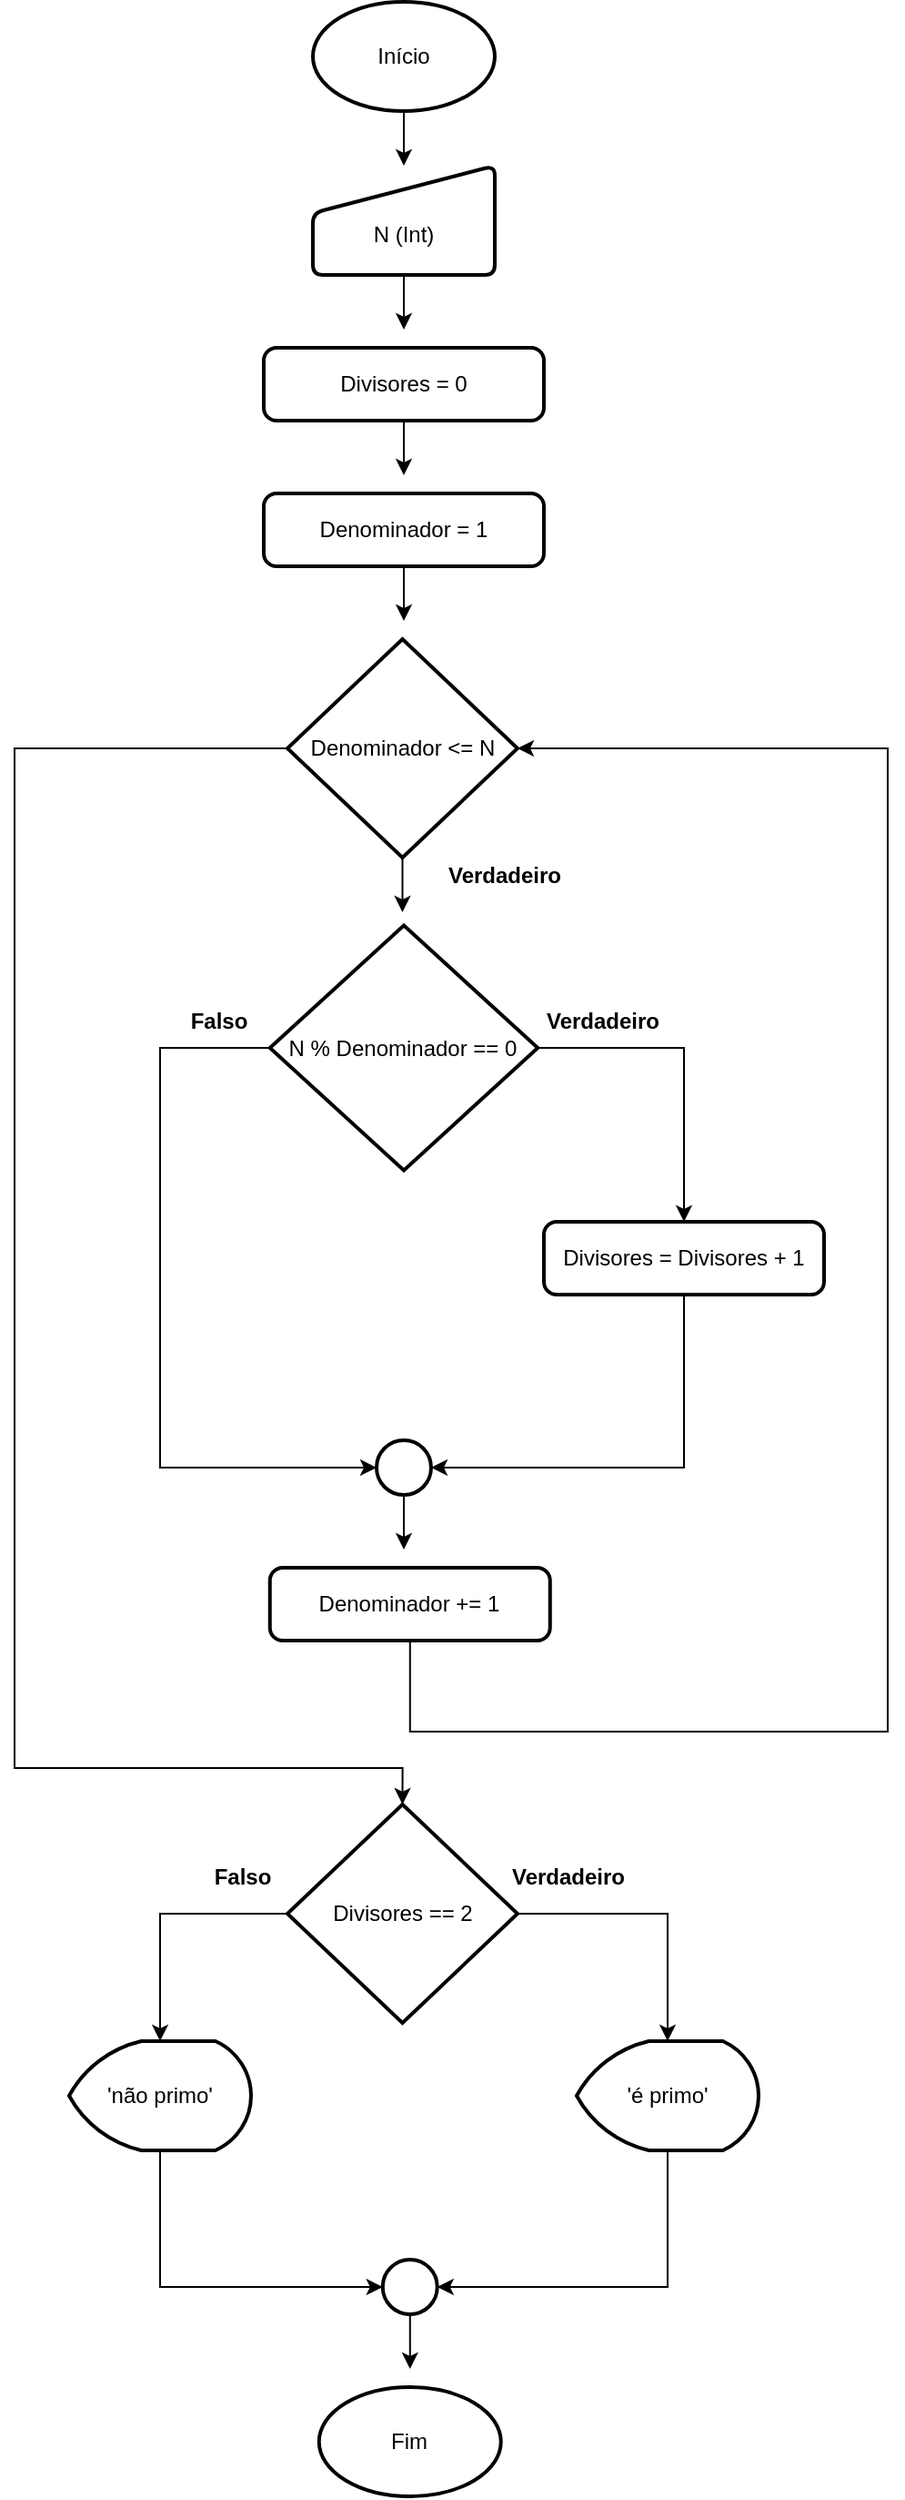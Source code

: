 <mxfile version="12.9.9" type="device"><diagram id="G5GEaN87RxErXidM5sEc" name="Página-1"><mxGraphModel dx="536" dy="813" grid="1" gridSize="10" guides="1" tooltips="1" connect="1" arrows="1" fold="1" page="1" pageScale="1" pageWidth="827" pageHeight="1169" math="0" shadow="0"><root><mxCell id="0"/><mxCell id="1" parent="0"/><mxCell id="44_xwJkiwzuO2t0uRPPU-40" style="edgeStyle=orthogonalEdgeStyle;rounded=0;orthogonalLoop=1;jettySize=auto;html=1;entryX=1;entryY=0.5;entryDx=0;entryDy=0;entryPerimeter=0;" edge="1" parent="1" source="44_xwJkiwzuO2t0uRPPU-1" target="44_xwJkiwzuO2t0uRPPU-39"><mxGeometry relative="1" as="geometry"><Array as="points"><mxPoint x="559" y="1265"/></Array></mxGeometry></mxCell><mxCell id="44_xwJkiwzuO2t0uRPPU-1" value="'é primo'" style="strokeWidth=2;html=1;shape=mxgraph.flowchart.display;whiteSpace=wrap;" vertex="1" parent="1"><mxGeometry x="509" y="1130" width="100" height="60" as="geometry"/></mxCell><mxCell id="44_xwJkiwzuO2t0uRPPU-10" style="edgeStyle=orthogonalEdgeStyle;rounded=0;orthogonalLoop=1;jettySize=auto;html=1;" edge="1" parent="1" source="44_xwJkiwzuO2t0uRPPU-2"><mxGeometry relative="1" as="geometry"><mxPoint x="414" y="270" as="targetPoint"/></mxGeometry></mxCell><mxCell id="44_xwJkiwzuO2t0uRPPU-2" value="Divisores = 0" style="rounded=1;whiteSpace=wrap;html=1;absoluteArcSize=1;arcSize=14;strokeWidth=2;" vertex="1" parent="1"><mxGeometry x="337" y="200" width="154" height="40" as="geometry"/></mxCell><mxCell id="44_xwJkiwzuO2t0uRPPU-13" style="edgeStyle=orthogonalEdgeStyle;rounded=0;orthogonalLoop=1;jettySize=auto;html=1;" edge="1" parent="1" source="44_xwJkiwzuO2t0uRPPU-3"><mxGeometry relative="1" as="geometry"><mxPoint x="413.25" y="510" as="targetPoint"/></mxGeometry></mxCell><mxCell id="44_xwJkiwzuO2t0uRPPU-31" style="edgeStyle=orthogonalEdgeStyle;rounded=0;orthogonalLoop=1;jettySize=auto;html=1;entryX=0.5;entryY=0;entryDx=0;entryDy=0;entryPerimeter=0;" edge="1" parent="1" source="44_xwJkiwzuO2t0uRPPU-3" target="44_xwJkiwzuO2t0uRPPU-30"><mxGeometry relative="1" as="geometry"><Array as="points"><mxPoint x="200" y="420"/><mxPoint x="200" y="980"/><mxPoint x="413" y="980"/></Array></mxGeometry></mxCell><mxCell id="44_xwJkiwzuO2t0uRPPU-3" value="Denominador &amp;lt;= N" style="strokeWidth=2;html=1;shape=mxgraph.flowchart.decision;whiteSpace=wrap;" vertex="1" parent="1"><mxGeometry x="350" y="360" width="126.5" height="120" as="geometry"/></mxCell><mxCell id="44_xwJkiwzuO2t0uRPPU-7" style="edgeStyle=orthogonalEdgeStyle;rounded=0;orthogonalLoop=1;jettySize=auto;html=1;" edge="1" parent="1" source="44_xwJkiwzuO2t0uRPPU-4"><mxGeometry relative="1" as="geometry"><mxPoint x="414" y="190" as="targetPoint"/></mxGeometry></mxCell><mxCell id="44_xwJkiwzuO2t0uRPPU-4" value="&lt;br&gt;N (Int)" style="html=1;strokeWidth=2;shape=manualInput;whiteSpace=wrap;rounded=1;size=26;arcSize=11;" vertex="1" parent="1"><mxGeometry x="364" y="100" width="100" height="60" as="geometry"/></mxCell><mxCell id="44_xwJkiwzuO2t0uRPPU-6" style="edgeStyle=orthogonalEdgeStyle;rounded=0;orthogonalLoop=1;jettySize=auto;html=1;entryX=0.5;entryY=0;entryDx=0;entryDy=0;" edge="1" parent="1" source="44_xwJkiwzuO2t0uRPPU-5" target="44_xwJkiwzuO2t0uRPPU-4"><mxGeometry relative="1" as="geometry"/></mxCell><mxCell id="44_xwJkiwzuO2t0uRPPU-5" value="Início" style="strokeWidth=2;html=1;shape=mxgraph.flowchart.start_1;whiteSpace=wrap;" vertex="1" parent="1"><mxGeometry x="364" y="10" width="100" height="60" as="geometry"/></mxCell><mxCell id="44_xwJkiwzuO2t0uRPPU-11" style="edgeStyle=orthogonalEdgeStyle;rounded=0;orthogonalLoop=1;jettySize=auto;html=1;" edge="1" parent="1" source="44_xwJkiwzuO2t0uRPPU-8"><mxGeometry relative="1" as="geometry"><mxPoint x="414" y="350" as="targetPoint"/></mxGeometry></mxCell><mxCell id="44_xwJkiwzuO2t0uRPPU-8" value="Denominador = 1" style="rounded=1;whiteSpace=wrap;html=1;absoluteArcSize=1;arcSize=14;strokeWidth=2;" vertex="1" parent="1"><mxGeometry x="337" y="280" width="154" height="40" as="geometry"/></mxCell><mxCell id="44_xwJkiwzuO2t0uRPPU-17" style="edgeStyle=orthogonalEdgeStyle;rounded=0;orthogonalLoop=1;jettySize=auto;html=1;entryX=0.5;entryY=0;entryDx=0;entryDy=0;exitX=1;exitY=0.5;exitDx=0;exitDy=0;exitPerimeter=0;" edge="1" parent="1" source="44_xwJkiwzuO2t0uRPPU-12" target="44_xwJkiwzuO2t0uRPPU-15"><mxGeometry relative="1" as="geometry"><mxPoint x="414.005" y="680" as="targetPoint"/></mxGeometry></mxCell><mxCell id="44_xwJkiwzuO2t0uRPPU-24" style="edgeStyle=orthogonalEdgeStyle;rounded=0;orthogonalLoop=1;jettySize=auto;html=1;entryX=0;entryY=0.5;entryDx=0;entryDy=0;entryPerimeter=0;" edge="1" parent="1" source="44_xwJkiwzuO2t0uRPPU-12" target="44_xwJkiwzuO2t0uRPPU-22"><mxGeometry relative="1" as="geometry"><Array as="points"><mxPoint x="280" y="585"/><mxPoint x="280" y="815"/></Array></mxGeometry></mxCell><mxCell id="44_xwJkiwzuO2t0uRPPU-12" value="N % Denominador == 0" style="strokeWidth=2;html=1;shape=mxgraph.flowchart.decision;whiteSpace=wrap;" vertex="1" parent="1"><mxGeometry x="340.38" y="517.25" width="147.25" height="134.5" as="geometry"/></mxCell><mxCell id="44_xwJkiwzuO2t0uRPPU-25" style="edgeStyle=orthogonalEdgeStyle;rounded=0;orthogonalLoop=1;jettySize=auto;html=1;entryX=1;entryY=0.5;entryDx=0;entryDy=0;entryPerimeter=0;" edge="1" parent="1" source="44_xwJkiwzuO2t0uRPPU-15" target="44_xwJkiwzuO2t0uRPPU-22"><mxGeometry relative="1" as="geometry"><Array as="points"><mxPoint x="568" y="815"/></Array></mxGeometry></mxCell><mxCell id="44_xwJkiwzuO2t0uRPPU-15" value="Divisores = Divisores + 1" style="rounded=1;whiteSpace=wrap;html=1;absoluteArcSize=1;arcSize=14;strokeWidth=2;" vertex="1" parent="1"><mxGeometry x="491" y="680" width="154" height="40" as="geometry"/></mxCell><mxCell id="44_xwJkiwzuO2t0uRPPU-18" value="Verdadeiro" style="text;html=1;align=center;verticalAlign=middle;resizable=0;points=[];autosize=1;fontStyle=1" vertex="1" parent="1"><mxGeometry x="482.63" y="560" width="80" height="20" as="geometry"/></mxCell><mxCell id="44_xwJkiwzuO2t0uRPPU-27" style="edgeStyle=orthogonalEdgeStyle;rounded=0;orthogonalLoop=1;jettySize=auto;html=1;" edge="1" parent="1" source="44_xwJkiwzuO2t0uRPPU-22"><mxGeometry relative="1" as="geometry"><mxPoint x="414" y="860" as="targetPoint"/></mxGeometry></mxCell><mxCell id="44_xwJkiwzuO2t0uRPPU-22" value="" style="strokeWidth=2;html=1;shape=mxgraph.flowchart.start_2;whiteSpace=wrap;" vertex="1" parent="1"><mxGeometry x="399" y="800" width="30" height="30" as="geometry"/></mxCell><mxCell id="44_xwJkiwzuO2t0uRPPU-23" value="Falso" style="text;html=1;align=center;verticalAlign=middle;resizable=0;points=[];autosize=1;fontStyle=1" vertex="1" parent="1"><mxGeometry x="287" y="560" width="50" height="20" as="geometry"/></mxCell><mxCell id="44_xwJkiwzuO2t0uRPPU-28" style="edgeStyle=orthogonalEdgeStyle;rounded=0;orthogonalLoop=1;jettySize=auto;html=1;entryX=1;entryY=0.5;entryDx=0;entryDy=0;entryPerimeter=0;" edge="1" parent="1" source="44_xwJkiwzuO2t0uRPPU-26" target="44_xwJkiwzuO2t0uRPPU-3"><mxGeometry relative="1" as="geometry"><Array as="points"><mxPoint x="417" y="960"/><mxPoint x="680" y="960"/><mxPoint x="680" y="420"/></Array></mxGeometry></mxCell><mxCell id="44_xwJkiwzuO2t0uRPPU-26" value="Denominador += 1" style="rounded=1;whiteSpace=wrap;html=1;absoluteArcSize=1;arcSize=14;strokeWidth=2;" vertex="1" parent="1"><mxGeometry x="340.38" y="870" width="154" height="40" as="geometry"/></mxCell><mxCell id="44_xwJkiwzuO2t0uRPPU-29" value="Verdadeiro" style="text;html=1;align=center;verticalAlign=middle;resizable=0;points=[];autosize=1;fontStyle=1" vertex="1" parent="1"><mxGeometry x="429" y="480" width="80" height="20" as="geometry"/></mxCell><mxCell id="44_xwJkiwzuO2t0uRPPU-36" style="edgeStyle=orthogonalEdgeStyle;rounded=0;orthogonalLoop=1;jettySize=auto;html=1;entryX=0.5;entryY=0;entryDx=0;entryDy=0;entryPerimeter=0;" edge="1" parent="1" source="44_xwJkiwzuO2t0uRPPU-30" target="44_xwJkiwzuO2t0uRPPU-1"><mxGeometry relative="1" as="geometry"/></mxCell><mxCell id="44_xwJkiwzuO2t0uRPPU-38" style="edgeStyle=orthogonalEdgeStyle;rounded=0;orthogonalLoop=1;jettySize=auto;html=1;entryX=0.5;entryY=0;entryDx=0;entryDy=0;entryPerimeter=0;" edge="1" parent="1" source="44_xwJkiwzuO2t0uRPPU-30" target="44_xwJkiwzuO2t0uRPPU-37"><mxGeometry relative="1" as="geometry"><Array as="points"><mxPoint x="280" y="1060"/><mxPoint x="280" y="1130"/></Array></mxGeometry></mxCell><mxCell id="44_xwJkiwzuO2t0uRPPU-30" value="Divisores == 2" style="strokeWidth=2;html=1;shape=mxgraph.flowchart.decision;whiteSpace=wrap;" vertex="1" parent="1"><mxGeometry x="350" y="1000" width="126.5" height="120" as="geometry"/></mxCell><mxCell id="44_xwJkiwzuO2t0uRPPU-34" value="Verdadeiro" style="text;html=1;align=center;verticalAlign=middle;resizable=0;points=[];autosize=1;fontStyle=1" vertex="1" parent="1"><mxGeometry x="464" y="1030" width="80" height="20" as="geometry"/></mxCell><mxCell id="44_xwJkiwzuO2t0uRPPU-35" value="Falso" style="text;html=1;align=center;verticalAlign=middle;resizable=0;points=[];autosize=1;fontStyle=1" vertex="1" parent="1"><mxGeometry x="300" y="1030" width="50" height="20" as="geometry"/></mxCell><mxCell id="44_xwJkiwzuO2t0uRPPU-41" style="edgeStyle=orthogonalEdgeStyle;rounded=0;orthogonalLoop=1;jettySize=auto;html=1;entryX=0;entryY=0.5;entryDx=0;entryDy=0;entryPerimeter=0;" edge="1" parent="1" source="44_xwJkiwzuO2t0uRPPU-37" target="44_xwJkiwzuO2t0uRPPU-39"><mxGeometry relative="1" as="geometry"><Array as="points"><mxPoint x="280" y="1265"/></Array></mxGeometry></mxCell><mxCell id="44_xwJkiwzuO2t0uRPPU-37" value="'não primo'" style="strokeWidth=2;html=1;shape=mxgraph.flowchart.display;whiteSpace=wrap;" vertex="1" parent="1"><mxGeometry x="230" y="1130" width="100" height="60" as="geometry"/></mxCell><mxCell id="44_xwJkiwzuO2t0uRPPU-43" style="edgeStyle=orthogonalEdgeStyle;rounded=0;orthogonalLoop=1;jettySize=auto;html=1;" edge="1" parent="1" source="44_xwJkiwzuO2t0uRPPU-39"><mxGeometry relative="1" as="geometry"><mxPoint x="417.38" y="1310" as="targetPoint"/></mxGeometry></mxCell><mxCell id="44_xwJkiwzuO2t0uRPPU-39" value="" style="strokeWidth=2;html=1;shape=mxgraph.flowchart.start_2;whiteSpace=wrap;" vertex="1" parent="1"><mxGeometry x="402.38" y="1250" width="30" height="30" as="geometry"/></mxCell><mxCell id="44_xwJkiwzuO2t0uRPPU-42" value="Fim" style="strokeWidth=2;html=1;shape=mxgraph.flowchart.start_1;whiteSpace=wrap;" vertex="1" parent="1"><mxGeometry x="367.38" y="1320" width="100" height="60" as="geometry"/></mxCell></root></mxGraphModel></diagram></mxfile>